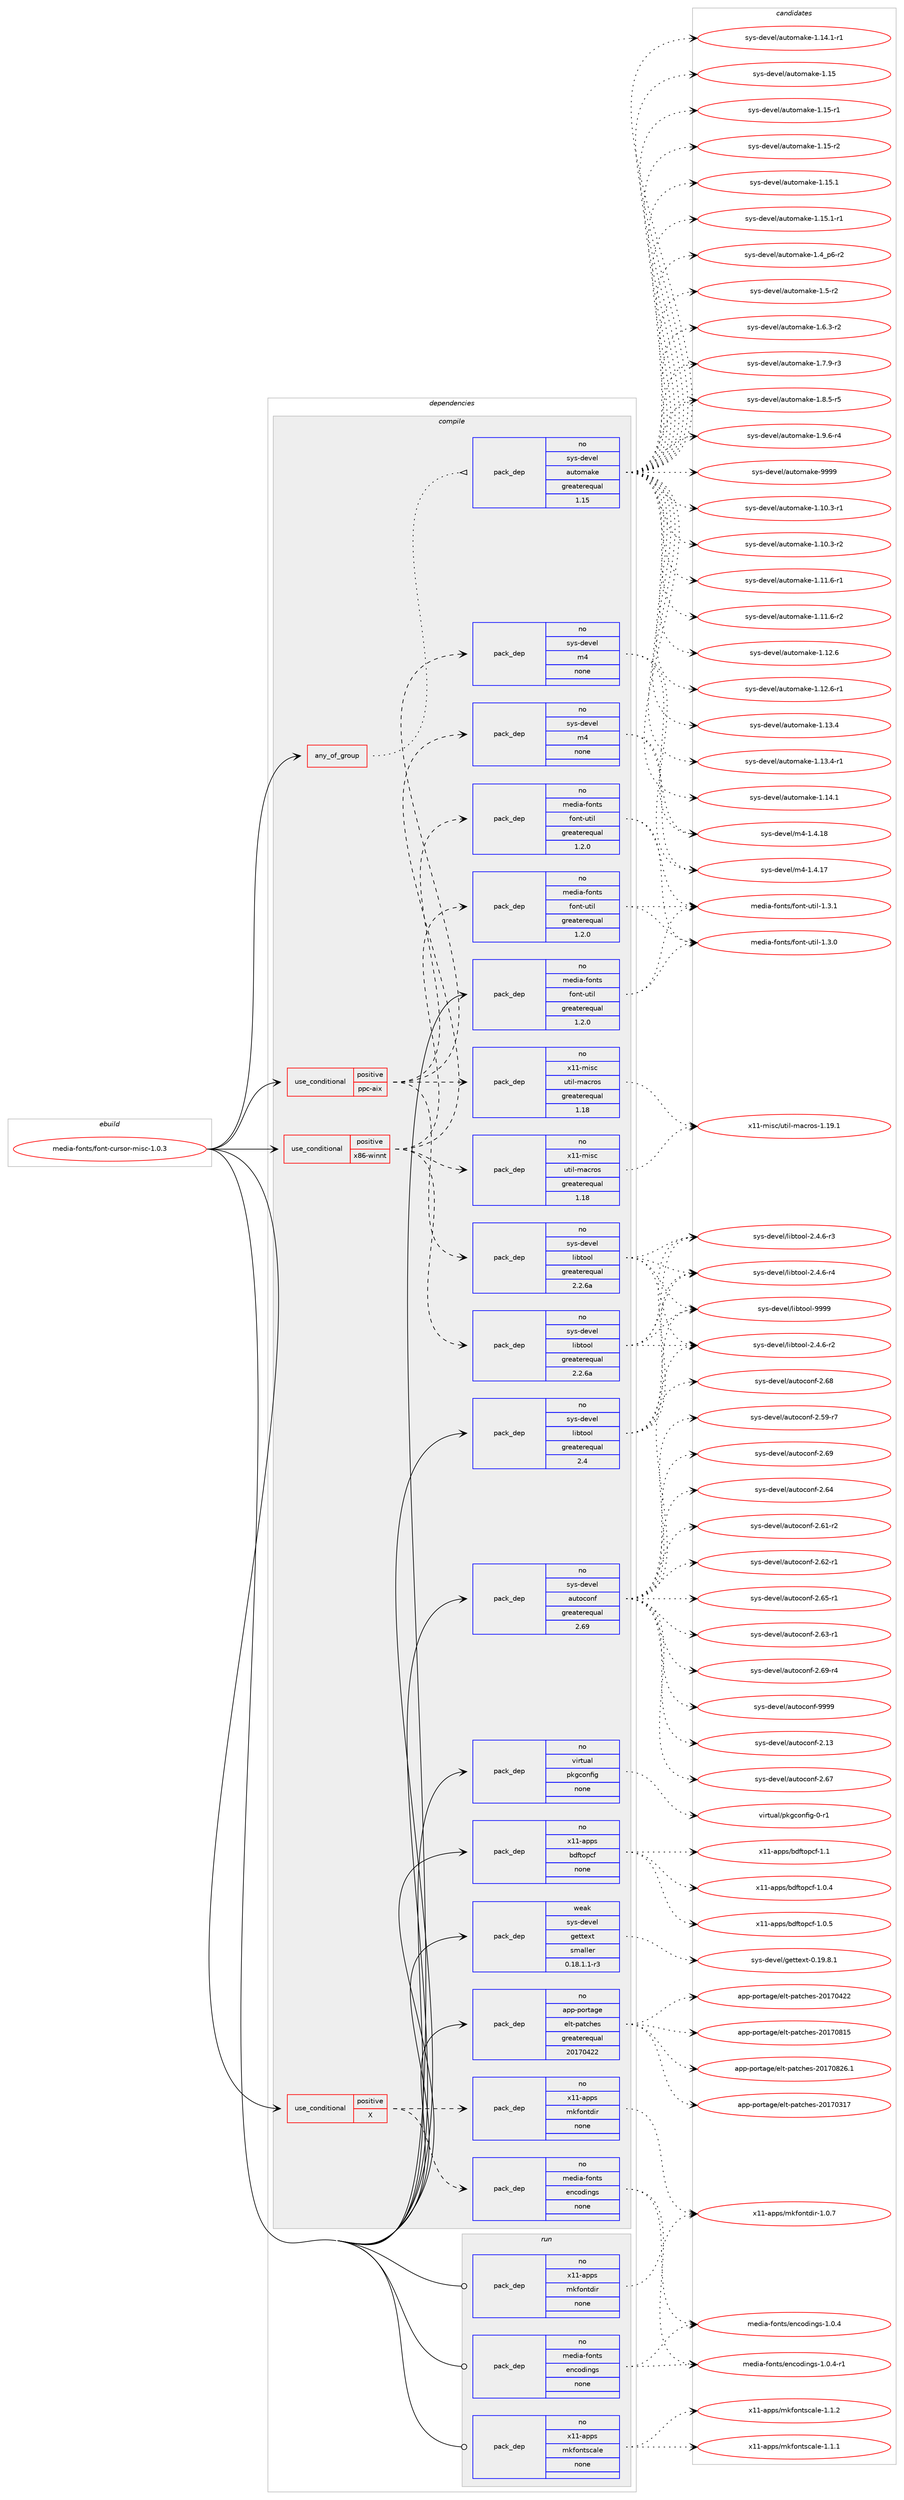 digraph prolog {

# *************
# Graph options
# *************

newrank=true;
concentrate=true;
compound=true;
graph [rankdir=LR,fontname=Helvetica,fontsize=10,ranksep=1.5];#, ranksep=2.5, nodesep=0.2];
edge  [arrowhead=vee];
node  [fontname=Helvetica,fontsize=10];

# **********
# The ebuild
# **********

subgraph cluster_leftcol {
color=gray;
rank=same;
label=<<i>ebuild</i>>;
id [label="media-fonts/font-cursor-misc-1.0.3", color=red, width=4, href="../media-fonts/font-cursor-misc-1.0.3.svg"];
}

# ****************
# The dependencies
# ****************

subgraph cluster_midcol {
color=gray;
label=<<i>dependencies</i>>;
subgraph cluster_compile {
fillcolor="#eeeeee";
style=filled;
label=<<i>compile</i>>;
subgraph any5200 {
dependency349310 [label=<<TABLE BORDER="0" CELLBORDER="1" CELLSPACING="0" CELLPADDING="4"><TR><TD CELLPADDING="10">any_of_group</TD></TR></TABLE>>, shape=none, color=red];subgraph pack257472 {
dependency349311 [label=<<TABLE BORDER="0" CELLBORDER="1" CELLSPACING="0" CELLPADDING="4" WIDTH="220"><TR><TD ROWSPAN="6" CELLPADDING="30">pack_dep</TD></TR><TR><TD WIDTH="110">no</TD></TR><TR><TD>sys-devel</TD></TR><TR><TD>automake</TD></TR><TR><TD>greaterequal</TD></TR><TR><TD>1.15</TD></TR></TABLE>>, shape=none, color=blue];
}
dependency349310:e -> dependency349311:w [weight=20,style="dotted",arrowhead="oinv"];
}
id:e -> dependency349310:w [weight=20,style="solid",arrowhead="vee"];
subgraph cond86537 {
dependency349312 [label=<<TABLE BORDER="0" CELLBORDER="1" CELLSPACING="0" CELLPADDING="4"><TR><TD ROWSPAN="3" CELLPADDING="10">use_conditional</TD></TR><TR><TD>positive</TD></TR><TR><TD>X</TD></TR></TABLE>>, shape=none, color=red];
subgraph pack257473 {
dependency349313 [label=<<TABLE BORDER="0" CELLBORDER="1" CELLSPACING="0" CELLPADDING="4" WIDTH="220"><TR><TD ROWSPAN="6" CELLPADDING="30">pack_dep</TD></TR><TR><TD WIDTH="110">no</TD></TR><TR><TD>x11-apps</TD></TR><TR><TD>mkfontdir</TD></TR><TR><TD>none</TD></TR><TR><TD></TD></TR></TABLE>>, shape=none, color=blue];
}
dependency349312:e -> dependency349313:w [weight=20,style="dashed",arrowhead="vee"];
subgraph pack257474 {
dependency349314 [label=<<TABLE BORDER="0" CELLBORDER="1" CELLSPACING="0" CELLPADDING="4" WIDTH="220"><TR><TD ROWSPAN="6" CELLPADDING="30">pack_dep</TD></TR><TR><TD WIDTH="110">no</TD></TR><TR><TD>media-fonts</TD></TR><TR><TD>encodings</TD></TR><TR><TD>none</TD></TR><TR><TD></TD></TR></TABLE>>, shape=none, color=blue];
}
dependency349312:e -> dependency349314:w [weight=20,style="dashed",arrowhead="vee"];
}
id:e -> dependency349312:w [weight=20,style="solid",arrowhead="vee"];
subgraph cond86538 {
dependency349315 [label=<<TABLE BORDER="0" CELLBORDER="1" CELLSPACING="0" CELLPADDING="4"><TR><TD ROWSPAN="3" CELLPADDING="10">use_conditional</TD></TR><TR><TD>positive</TD></TR><TR><TD>ppc-aix</TD></TR></TABLE>>, shape=none, color=red];
subgraph pack257475 {
dependency349316 [label=<<TABLE BORDER="0" CELLBORDER="1" CELLSPACING="0" CELLPADDING="4" WIDTH="220"><TR><TD ROWSPAN="6" CELLPADDING="30">pack_dep</TD></TR><TR><TD WIDTH="110">no</TD></TR><TR><TD>sys-devel</TD></TR><TR><TD>libtool</TD></TR><TR><TD>greaterequal</TD></TR><TR><TD>2.2.6a</TD></TR></TABLE>>, shape=none, color=blue];
}
dependency349315:e -> dependency349316:w [weight=20,style="dashed",arrowhead="vee"];
subgraph pack257476 {
dependency349317 [label=<<TABLE BORDER="0" CELLBORDER="1" CELLSPACING="0" CELLPADDING="4" WIDTH="220"><TR><TD ROWSPAN="6" CELLPADDING="30">pack_dep</TD></TR><TR><TD WIDTH="110">no</TD></TR><TR><TD>sys-devel</TD></TR><TR><TD>m4</TD></TR><TR><TD>none</TD></TR><TR><TD></TD></TR></TABLE>>, shape=none, color=blue];
}
dependency349315:e -> dependency349317:w [weight=20,style="dashed",arrowhead="vee"];
subgraph pack257477 {
dependency349318 [label=<<TABLE BORDER="0" CELLBORDER="1" CELLSPACING="0" CELLPADDING="4" WIDTH="220"><TR><TD ROWSPAN="6" CELLPADDING="30">pack_dep</TD></TR><TR><TD WIDTH="110">no</TD></TR><TR><TD>x11-misc</TD></TR><TR><TD>util-macros</TD></TR><TR><TD>greaterequal</TD></TR><TR><TD>1.18</TD></TR></TABLE>>, shape=none, color=blue];
}
dependency349315:e -> dependency349318:w [weight=20,style="dashed",arrowhead="vee"];
subgraph pack257478 {
dependency349319 [label=<<TABLE BORDER="0" CELLBORDER="1" CELLSPACING="0" CELLPADDING="4" WIDTH="220"><TR><TD ROWSPAN="6" CELLPADDING="30">pack_dep</TD></TR><TR><TD WIDTH="110">no</TD></TR><TR><TD>media-fonts</TD></TR><TR><TD>font-util</TD></TR><TR><TD>greaterequal</TD></TR><TR><TD>1.2.0</TD></TR></TABLE>>, shape=none, color=blue];
}
dependency349315:e -> dependency349319:w [weight=20,style="dashed",arrowhead="vee"];
}
id:e -> dependency349315:w [weight=20,style="solid",arrowhead="vee"];
subgraph cond86539 {
dependency349320 [label=<<TABLE BORDER="0" CELLBORDER="1" CELLSPACING="0" CELLPADDING="4"><TR><TD ROWSPAN="3" CELLPADDING="10">use_conditional</TD></TR><TR><TD>positive</TD></TR><TR><TD>x86-winnt</TD></TR></TABLE>>, shape=none, color=red];
subgraph pack257479 {
dependency349321 [label=<<TABLE BORDER="0" CELLBORDER="1" CELLSPACING="0" CELLPADDING="4" WIDTH="220"><TR><TD ROWSPAN="6" CELLPADDING="30">pack_dep</TD></TR><TR><TD WIDTH="110">no</TD></TR><TR><TD>sys-devel</TD></TR><TR><TD>libtool</TD></TR><TR><TD>greaterequal</TD></TR><TR><TD>2.2.6a</TD></TR></TABLE>>, shape=none, color=blue];
}
dependency349320:e -> dependency349321:w [weight=20,style="dashed",arrowhead="vee"];
subgraph pack257480 {
dependency349322 [label=<<TABLE BORDER="0" CELLBORDER="1" CELLSPACING="0" CELLPADDING="4" WIDTH="220"><TR><TD ROWSPAN="6" CELLPADDING="30">pack_dep</TD></TR><TR><TD WIDTH="110">no</TD></TR><TR><TD>sys-devel</TD></TR><TR><TD>m4</TD></TR><TR><TD>none</TD></TR><TR><TD></TD></TR></TABLE>>, shape=none, color=blue];
}
dependency349320:e -> dependency349322:w [weight=20,style="dashed",arrowhead="vee"];
subgraph pack257481 {
dependency349323 [label=<<TABLE BORDER="0" CELLBORDER="1" CELLSPACING="0" CELLPADDING="4" WIDTH="220"><TR><TD ROWSPAN="6" CELLPADDING="30">pack_dep</TD></TR><TR><TD WIDTH="110">no</TD></TR><TR><TD>x11-misc</TD></TR><TR><TD>util-macros</TD></TR><TR><TD>greaterequal</TD></TR><TR><TD>1.18</TD></TR></TABLE>>, shape=none, color=blue];
}
dependency349320:e -> dependency349323:w [weight=20,style="dashed",arrowhead="vee"];
subgraph pack257482 {
dependency349324 [label=<<TABLE BORDER="0" CELLBORDER="1" CELLSPACING="0" CELLPADDING="4" WIDTH="220"><TR><TD ROWSPAN="6" CELLPADDING="30">pack_dep</TD></TR><TR><TD WIDTH="110">no</TD></TR><TR><TD>media-fonts</TD></TR><TR><TD>font-util</TD></TR><TR><TD>greaterequal</TD></TR><TR><TD>1.2.0</TD></TR></TABLE>>, shape=none, color=blue];
}
dependency349320:e -> dependency349324:w [weight=20,style="dashed",arrowhead="vee"];
}
id:e -> dependency349320:w [weight=20,style="solid",arrowhead="vee"];
subgraph pack257483 {
dependency349325 [label=<<TABLE BORDER="0" CELLBORDER="1" CELLSPACING="0" CELLPADDING="4" WIDTH="220"><TR><TD ROWSPAN="6" CELLPADDING="30">pack_dep</TD></TR><TR><TD WIDTH="110">no</TD></TR><TR><TD>app-portage</TD></TR><TR><TD>elt-patches</TD></TR><TR><TD>greaterequal</TD></TR><TR><TD>20170422</TD></TR></TABLE>>, shape=none, color=blue];
}
id:e -> dependency349325:w [weight=20,style="solid",arrowhead="vee"];
subgraph pack257484 {
dependency349326 [label=<<TABLE BORDER="0" CELLBORDER="1" CELLSPACING="0" CELLPADDING="4" WIDTH="220"><TR><TD ROWSPAN="6" CELLPADDING="30">pack_dep</TD></TR><TR><TD WIDTH="110">no</TD></TR><TR><TD>media-fonts</TD></TR><TR><TD>font-util</TD></TR><TR><TD>greaterequal</TD></TR><TR><TD>1.2.0</TD></TR></TABLE>>, shape=none, color=blue];
}
id:e -> dependency349326:w [weight=20,style="solid",arrowhead="vee"];
subgraph pack257485 {
dependency349327 [label=<<TABLE BORDER="0" CELLBORDER="1" CELLSPACING="0" CELLPADDING="4" WIDTH="220"><TR><TD ROWSPAN="6" CELLPADDING="30">pack_dep</TD></TR><TR><TD WIDTH="110">no</TD></TR><TR><TD>sys-devel</TD></TR><TR><TD>autoconf</TD></TR><TR><TD>greaterequal</TD></TR><TR><TD>2.69</TD></TR></TABLE>>, shape=none, color=blue];
}
id:e -> dependency349327:w [weight=20,style="solid",arrowhead="vee"];
subgraph pack257486 {
dependency349328 [label=<<TABLE BORDER="0" CELLBORDER="1" CELLSPACING="0" CELLPADDING="4" WIDTH="220"><TR><TD ROWSPAN="6" CELLPADDING="30">pack_dep</TD></TR><TR><TD WIDTH="110">no</TD></TR><TR><TD>sys-devel</TD></TR><TR><TD>libtool</TD></TR><TR><TD>greaterequal</TD></TR><TR><TD>2.4</TD></TR></TABLE>>, shape=none, color=blue];
}
id:e -> dependency349328:w [weight=20,style="solid",arrowhead="vee"];
subgraph pack257487 {
dependency349329 [label=<<TABLE BORDER="0" CELLBORDER="1" CELLSPACING="0" CELLPADDING="4" WIDTH="220"><TR><TD ROWSPAN="6" CELLPADDING="30">pack_dep</TD></TR><TR><TD WIDTH="110">no</TD></TR><TR><TD>virtual</TD></TR><TR><TD>pkgconfig</TD></TR><TR><TD>none</TD></TR><TR><TD></TD></TR></TABLE>>, shape=none, color=blue];
}
id:e -> dependency349329:w [weight=20,style="solid",arrowhead="vee"];
subgraph pack257488 {
dependency349330 [label=<<TABLE BORDER="0" CELLBORDER="1" CELLSPACING="0" CELLPADDING="4" WIDTH="220"><TR><TD ROWSPAN="6" CELLPADDING="30">pack_dep</TD></TR><TR><TD WIDTH="110">no</TD></TR><TR><TD>x11-apps</TD></TR><TR><TD>bdftopcf</TD></TR><TR><TD>none</TD></TR><TR><TD></TD></TR></TABLE>>, shape=none, color=blue];
}
id:e -> dependency349330:w [weight=20,style="solid",arrowhead="vee"];
subgraph pack257489 {
dependency349331 [label=<<TABLE BORDER="0" CELLBORDER="1" CELLSPACING="0" CELLPADDING="4" WIDTH="220"><TR><TD ROWSPAN="6" CELLPADDING="30">pack_dep</TD></TR><TR><TD WIDTH="110">weak</TD></TR><TR><TD>sys-devel</TD></TR><TR><TD>gettext</TD></TR><TR><TD>smaller</TD></TR><TR><TD>0.18.1.1-r3</TD></TR></TABLE>>, shape=none, color=blue];
}
id:e -> dependency349331:w [weight=20,style="solid",arrowhead="vee"];
}
subgraph cluster_compileandrun {
fillcolor="#eeeeee";
style=filled;
label=<<i>compile and run</i>>;
}
subgraph cluster_run {
fillcolor="#eeeeee";
style=filled;
label=<<i>run</i>>;
subgraph pack257490 {
dependency349332 [label=<<TABLE BORDER="0" CELLBORDER="1" CELLSPACING="0" CELLPADDING="4" WIDTH="220"><TR><TD ROWSPAN="6" CELLPADDING="30">pack_dep</TD></TR><TR><TD WIDTH="110">no</TD></TR><TR><TD>media-fonts</TD></TR><TR><TD>encodings</TD></TR><TR><TD>none</TD></TR><TR><TD></TD></TR></TABLE>>, shape=none, color=blue];
}
id:e -> dependency349332:w [weight=20,style="solid",arrowhead="odot"];
subgraph pack257491 {
dependency349333 [label=<<TABLE BORDER="0" CELLBORDER="1" CELLSPACING="0" CELLPADDING="4" WIDTH="220"><TR><TD ROWSPAN="6" CELLPADDING="30">pack_dep</TD></TR><TR><TD WIDTH="110">no</TD></TR><TR><TD>x11-apps</TD></TR><TR><TD>mkfontdir</TD></TR><TR><TD>none</TD></TR><TR><TD></TD></TR></TABLE>>, shape=none, color=blue];
}
id:e -> dependency349333:w [weight=20,style="solid",arrowhead="odot"];
subgraph pack257492 {
dependency349334 [label=<<TABLE BORDER="0" CELLBORDER="1" CELLSPACING="0" CELLPADDING="4" WIDTH="220"><TR><TD ROWSPAN="6" CELLPADDING="30">pack_dep</TD></TR><TR><TD WIDTH="110">no</TD></TR><TR><TD>x11-apps</TD></TR><TR><TD>mkfontscale</TD></TR><TR><TD>none</TD></TR><TR><TD></TD></TR></TABLE>>, shape=none, color=blue];
}
id:e -> dependency349334:w [weight=20,style="solid",arrowhead="odot"];
}
}

# **************
# The candidates
# **************

subgraph cluster_choices {
rank=same;
color=gray;
label=<<i>candidates</i>>;

subgraph choice257472 {
color=black;
nodesep=1;
choice11512111545100101118101108479711711611110997107101454946494846514511449 [label="sys-devel/automake-1.10.3-r1", color=red, width=4,href="../sys-devel/automake-1.10.3-r1.svg"];
choice11512111545100101118101108479711711611110997107101454946494846514511450 [label="sys-devel/automake-1.10.3-r2", color=red, width=4,href="../sys-devel/automake-1.10.3-r2.svg"];
choice11512111545100101118101108479711711611110997107101454946494946544511449 [label="sys-devel/automake-1.11.6-r1", color=red, width=4,href="../sys-devel/automake-1.11.6-r1.svg"];
choice11512111545100101118101108479711711611110997107101454946494946544511450 [label="sys-devel/automake-1.11.6-r2", color=red, width=4,href="../sys-devel/automake-1.11.6-r2.svg"];
choice1151211154510010111810110847971171161111099710710145494649504654 [label="sys-devel/automake-1.12.6", color=red, width=4,href="../sys-devel/automake-1.12.6.svg"];
choice11512111545100101118101108479711711611110997107101454946495046544511449 [label="sys-devel/automake-1.12.6-r1", color=red, width=4,href="../sys-devel/automake-1.12.6-r1.svg"];
choice1151211154510010111810110847971171161111099710710145494649514652 [label="sys-devel/automake-1.13.4", color=red, width=4,href="../sys-devel/automake-1.13.4.svg"];
choice11512111545100101118101108479711711611110997107101454946495146524511449 [label="sys-devel/automake-1.13.4-r1", color=red, width=4,href="../sys-devel/automake-1.13.4-r1.svg"];
choice1151211154510010111810110847971171161111099710710145494649524649 [label="sys-devel/automake-1.14.1", color=red, width=4,href="../sys-devel/automake-1.14.1.svg"];
choice11512111545100101118101108479711711611110997107101454946495246494511449 [label="sys-devel/automake-1.14.1-r1", color=red, width=4,href="../sys-devel/automake-1.14.1-r1.svg"];
choice115121115451001011181011084797117116111109971071014549464953 [label="sys-devel/automake-1.15", color=red, width=4,href="../sys-devel/automake-1.15.svg"];
choice1151211154510010111810110847971171161111099710710145494649534511449 [label="sys-devel/automake-1.15-r1", color=red, width=4,href="../sys-devel/automake-1.15-r1.svg"];
choice1151211154510010111810110847971171161111099710710145494649534511450 [label="sys-devel/automake-1.15-r2", color=red, width=4,href="../sys-devel/automake-1.15-r2.svg"];
choice1151211154510010111810110847971171161111099710710145494649534649 [label="sys-devel/automake-1.15.1", color=red, width=4,href="../sys-devel/automake-1.15.1.svg"];
choice11512111545100101118101108479711711611110997107101454946495346494511449 [label="sys-devel/automake-1.15.1-r1", color=red, width=4,href="../sys-devel/automake-1.15.1-r1.svg"];
choice115121115451001011181011084797117116111109971071014549465295112544511450 [label="sys-devel/automake-1.4_p6-r2", color=red, width=4,href="../sys-devel/automake-1.4_p6-r2.svg"];
choice11512111545100101118101108479711711611110997107101454946534511450 [label="sys-devel/automake-1.5-r2", color=red, width=4,href="../sys-devel/automake-1.5-r2.svg"];
choice115121115451001011181011084797117116111109971071014549465446514511450 [label="sys-devel/automake-1.6.3-r2", color=red, width=4,href="../sys-devel/automake-1.6.3-r2.svg"];
choice115121115451001011181011084797117116111109971071014549465546574511451 [label="sys-devel/automake-1.7.9-r3", color=red, width=4,href="../sys-devel/automake-1.7.9-r3.svg"];
choice115121115451001011181011084797117116111109971071014549465646534511453 [label="sys-devel/automake-1.8.5-r5", color=red, width=4,href="../sys-devel/automake-1.8.5-r5.svg"];
choice115121115451001011181011084797117116111109971071014549465746544511452 [label="sys-devel/automake-1.9.6-r4", color=red, width=4,href="../sys-devel/automake-1.9.6-r4.svg"];
choice115121115451001011181011084797117116111109971071014557575757 [label="sys-devel/automake-9999", color=red, width=4,href="../sys-devel/automake-9999.svg"];
dependency349311:e -> choice11512111545100101118101108479711711611110997107101454946494846514511449:w [style=dotted,weight="100"];
dependency349311:e -> choice11512111545100101118101108479711711611110997107101454946494846514511450:w [style=dotted,weight="100"];
dependency349311:e -> choice11512111545100101118101108479711711611110997107101454946494946544511449:w [style=dotted,weight="100"];
dependency349311:e -> choice11512111545100101118101108479711711611110997107101454946494946544511450:w [style=dotted,weight="100"];
dependency349311:e -> choice1151211154510010111810110847971171161111099710710145494649504654:w [style=dotted,weight="100"];
dependency349311:e -> choice11512111545100101118101108479711711611110997107101454946495046544511449:w [style=dotted,weight="100"];
dependency349311:e -> choice1151211154510010111810110847971171161111099710710145494649514652:w [style=dotted,weight="100"];
dependency349311:e -> choice11512111545100101118101108479711711611110997107101454946495146524511449:w [style=dotted,weight="100"];
dependency349311:e -> choice1151211154510010111810110847971171161111099710710145494649524649:w [style=dotted,weight="100"];
dependency349311:e -> choice11512111545100101118101108479711711611110997107101454946495246494511449:w [style=dotted,weight="100"];
dependency349311:e -> choice115121115451001011181011084797117116111109971071014549464953:w [style=dotted,weight="100"];
dependency349311:e -> choice1151211154510010111810110847971171161111099710710145494649534511449:w [style=dotted,weight="100"];
dependency349311:e -> choice1151211154510010111810110847971171161111099710710145494649534511450:w [style=dotted,weight="100"];
dependency349311:e -> choice1151211154510010111810110847971171161111099710710145494649534649:w [style=dotted,weight="100"];
dependency349311:e -> choice11512111545100101118101108479711711611110997107101454946495346494511449:w [style=dotted,weight="100"];
dependency349311:e -> choice115121115451001011181011084797117116111109971071014549465295112544511450:w [style=dotted,weight="100"];
dependency349311:e -> choice11512111545100101118101108479711711611110997107101454946534511450:w [style=dotted,weight="100"];
dependency349311:e -> choice115121115451001011181011084797117116111109971071014549465446514511450:w [style=dotted,weight="100"];
dependency349311:e -> choice115121115451001011181011084797117116111109971071014549465546574511451:w [style=dotted,weight="100"];
dependency349311:e -> choice115121115451001011181011084797117116111109971071014549465646534511453:w [style=dotted,weight="100"];
dependency349311:e -> choice115121115451001011181011084797117116111109971071014549465746544511452:w [style=dotted,weight="100"];
dependency349311:e -> choice115121115451001011181011084797117116111109971071014557575757:w [style=dotted,weight="100"];
}
subgraph choice257473 {
color=black;
nodesep=1;
choice1204949459711211211547109107102111110116100105114454946484655 [label="x11-apps/mkfontdir-1.0.7", color=red, width=4,href="../x11-apps/mkfontdir-1.0.7.svg"];
dependency349313:e -> choice1204949459711211211547109107102111110116100105114454946484655:w [style=dotted,weight="100"];
}
subgraph choice257474 {
color=black;
nodesep=1;
choice10910110010597451021111101161154710111099111100105110103115454946484652 [label="media-fonts/encodings-1.0.4", color=red, width=4,href="../media-fonts/encodings-1.0.4.svg"];
choice109101100105974510211111011611547101110991111001051101031154549464846524511449 [label="media-fonts/encodings-1.0.4-r1", color=red, width=4,href="../media-fonts/encodings-1.0.4-r1.svg"];
dependency349314:e -> choice10910110010597451021111101161154710111099111100105110103115454946484652:w [style=dotted,weight="100"];
dependency349314:e -> choice109101100105974510211111011611547101110991111001051101031154549464846524511449:w [style=dotted,weight="100"];
}
subgraph choice257475 {
color=black;
nodesep=1;
choice1151211154510010111810110847108105981161111111084550465246544511450 [label="sys-devel/libtool-2.4.6-r2", color=red, width=4,href="../sys-devel/libtool-2.4.6-r2.svg"];
choice1151211154510010111810110847108105981161111111084550465246544511451 [label="sys-devel/libtool-2.4.6-r3", color=red, width=4,href="../sys-devel/libtool-2.4.6-r3.svg"];
choice1151211154510010111810110847108105981161111111084550465246544511452 [label="sys-devel/libtool-2.4.6-r4", color=red, width=4,href="../sys-devel/libtool-2.4.6-r4.svg"];
choice1151211154510010111810110847108105981161111111084557575757 [label="sys-devel/libtool-9999", color=red, width=4,href="../sys-devel/libtool-9999.svg"];
dependency349316:e -> choice1151211154510010111810110847108105981161111111084550465246544511450:w [style=dotted,weight="100"];
dependency349316:e -> choice1151211154510010111810110847108105981161111111084550465246544511451:w [style=dotted,weight="100"];
dependency349316:e -> choice1151211154510010111810110847108105981161111111084550465246544511452:w [style=dotted,weight="100"];
dependency349316:e -> choice1151211154510010111810110847108105981161111111084557575757:w [style=dotted,weight="100"];
}
subgraph choice257476 {
color=black;
nodesep=1;
choice11512111545100101118101108471095245494652464955 [label="sys-devel/m4-1.4.17", color=red, width=4,href="../sys-devel/m4-1.4.17.svg"];
choice11512111545100101118101108471095245494652464956 [label="sys-devel/m4-1.4.18", color=red, width=4,href="../sys-devel/m4-1.4.18.svg"];
dependency349317:e -> choice11512111545100101118101108471095245494652464955:w [style=dotted,weight="100"];
dependency349317:e -> choice11512111545100101118101108471095245494652464956:w [style=dotted,weight="100"];
}
subgraph choice257477 {
color=black;
nodesep=1;
choice120494945109105115994711711610510845109979911411111545494649574649 [label="x11-misc/util-macros-1.19.1", color=red, width=4,href="../x11-misc/util-macros-1.19.1.svg"];
dependency349318:e -> choice120494945109105115994711711610510845109979911411111545494649574649:w [style=dotted,weight="100"];
}
subgraph choice257478 {
color=black;
nodesep=1;
choice10910110010597451021111101161154710211111011645117116105108454946514648 [label="media-fonts/font-util-1.3.0", color=red, width=4,href="../media-fonts/font-util-1.3.0.svg"];
choice10910110010597451021111101161154710211111011645117116105108454946514649 [label="media-fonts/font-util-1.3.1", color=red, width=4,href="../media-fonts/font-util-1.3.1.svg"];
dependency349319:e -> choice10910110010597451021111101161154710211111011645117116105108454946514648:w [style=dotted,weight="100"];
dependency349319:e -> choice10910110010597451021111101161154710211111011645117116105108454946514649:w [style=dotted,weight="100"];
}
subgraph choice257479 {
color=black;
nodesep=1;
choice1151211154510010111810110847108105981161111111084550465246544511450 [label="sys-devel/libtool-2.4.6-r2", color=red, width=4,href="../sys-devel/libtool-2.4.6-r2.svg"];
choice1151211154510010111810110847108105981161111111084550465246544511451 [label="sys-devel/libtool-2.4.6-r3", color=red, width=4,href="../sys-devel/libtool-2.4.6-r3.svg"];
choice1151211154510010111810110847108105981161111111084550465246544511452 [label="sys-devel/libtool-2.4.6-r4", color=red, width=4,href="../sys-devel/libtool-2.4.6-r4.svg"];
choice1151211154510010111810110847108105981161111111084557575757 [label="sys-devel/libtool-9999", color=red, width=4,href="../sys-devel/libtool-9999.svg"];
dependency349321:e -> choice1151211154510010111810110847108105981161111111084550465246544511450:w [style=dotted,weight="100"];
dependency349321:e -> choice1151211154510010111810110847108105981161111111084550465246544511451:w [style=dotted,weight="100"];
dependency349321:e -> choice1151211154510010111810110847108105981161111111084550465246544511452:w [style=dotted,weight="100"];
dependency349321:e -> choice1151211154510010111810110847108105981161111111084557575757:w [style=dotted,weight="100"];
}
subgraph choice257480 {
color=black;
nodesep=1;
choice11512111545100101118101108471095245494652464955 [label="sys-devel/m4-1.4.17", color=red, width=4,href="../sys-devel/m4-1.4.17.svg"];
choice11512111545100101118101108471095245494652464956 [label="sys-devel/m4-1.4.18", color=red, width=4,href="../sys-devel/m4-1.4.18.svg"];
dependency349322:e -> choice11512111545100101118101108471095245494652464955:w [style=dotted,weight="100"];
dependency349322:e -> choice11512111545100101118101108471095245494652464956:w [style=dotted,weight="100"];
}
subgraph choice257481 {
color=black;
nodesep=1;
choice120494945109105115994711711610510845109979911411111545494649574649 [label="x11-misc/util-macros-1.19.1", color=red, width=4,href="../x11-misc/util-macros-1.19.1.svg"];
dependency349323:e -> choice120494945109105115994711711610510845109979911411111545494649574649:w [style=dotted,weight="100"];
}
subgraph choice257482 {
color=black;
nodesep=1;
choice10910110010597451021111101161154710211111011645117116105108454946514648 [label="media-fonts/font-util-1.3.0", color=red, width=4,href="../media-fonts/font-util-1.3.0.svg"];
choice10910110010597451021111101161154710211111011645117116105108454946514649 [label="media-fonts/font-util-1.3.1", color=red, width=4,href="../media-fonts/font-util-1.3.1.svg"];
dependency349324:e -> choice10910110010597451021111101161154710211111011645117116105108454946514648:w [style=dotted,weight="100"];
dependency349324:e -> choice10910110010597451021111101161154710211111011645117116105108454946514649:w [style=dotted,weight="100"];
}
subgraph choice257483 {
color=black;
nodesep=1;
choice97112112451121111141169710310147101108116451129711699104101115455048495548514955 [label="app-portage/elt-patches-20170317", color=red, width=4,href="../app-portage/elt-patches-20170317.svg"];
choice97112112451121111141169710310147101108116451129711699104101115455048495548525050 [label="app-portage/elt-patches-20170422", color=red, width=4,href="../app-portage/elt-patches-20170422.svg"];
choice97112112451121111141169710310147101108116451129711699104101115455048495548564953 [label="app-portage/elt-patches-20170815", color=red, width=4,href="../app-portage/elt-patches-20170815.svg"];
choice971121124511211111411697103101471011081164511297116991041011154550484955485650544649 [label="app-portage/elt-patches-20170826.1", color=red, width=4,href="../app-portage/elt-patches-20170826.1.svg"];
dependency349325:e -> choice97112112451121111141169710310147101108116451129711699104101115455048495548514955:w [style=dotted,weight="100"];
dependency349325:e -> choice97112112451121111141169710310147101108116451129711699104101115455048495548525050:w [style=dotted,weight="100"];
dependency349325:e -> choice97112112451121111141169710310147101108116451129711699104101115455048495548564953:w [style=dotted,weight="100"];
dependency349325:e -> choice971121124511211111411697103101471011081164511297116991041011154550484955485650544649:w [style=dotted,weight="100"];
}
subgraph choice257484 {
color=black;
nodesep=1;
choice10910110010597451021111101161154710211111011645117116105108454946514648 [label="media-fonts/font-util-1.3.0", color=red, width=4,href="../media-fonts/font-util-1.3.0.svg"];
choice10910110010597451021111101161154710211111011645117116105108454946514649 [label="media-fonts/font-util-1.3.1", color=red, width=4,href="../media-fonts/font-util-1.3.1.svg"];
dependency349326:e -> choice10910110010597451021111101161154710211111011645117116105108454946514648:w [style=dotted,weight="100"];
dependency349326:e -> choice10910110010597451021111101161154710211111011645117116105108454946514649:w [style=dotted,weight="100"];
}
subgraph choice257485 {
color=black;
nodesep=1;
choice115121115451001011181011084797117116111991111101024550464951 [label="sys-devel/autoconf-2.13", color=red, width=4,href="../sys-devel/autoconf-2.13.svg"];
choice1151211154510010111810110847971171161119911111010245504653574511455 [label="sys-devel/autoconf-2.59-r7", color=red, width=4,href="../sys-devel/autoconf-2.59-r7.svg"];
choice1151211154510010111810110847971171161119911111010245504654494511450 [label="sys-devel/autoconf-2.61-r2", color=red, width=4,href="../sys-devel/autoconf-2.61-r2.svg"];
choice1151211154510010111810110847971171161119911111010245504654504511449 [label="sys-devel/autoconf-2.62-r1", color=red, width=4,href="../sys-devel/autoconf-2.62-r1.svg"];
choice1151211154510010111810110847971171161119911111010245504654514511449 [label="sys-devel/autoconf-2.63-r1", color=red, width=4,href="../sys-devel/autoconf-2.63-r1.svg"];
choice115121115451001011181011084797117116111991111101024550465452 [label="sys-devel/autoconf-2.64", color=red, width=4,href="../sys-devel/autoconf-2.64.svg"];
choice1151211154510010111810110847971171161119911111010245504654534511449 [label="sys-devel/autoconf-2.65-r1", color=red, width=4,href="../sys-devel/autoconf-2.65-r1.svg"];
choice115121115451001011181011084797117116111991111101024550465455 [label="sys-devel/autoconf-2.67", color=red, width=4,href="../sys-devel/autoconf-2.67.svg"];
choice115121115451001011181011084797117116111991111101024550465456 [label="sys-devel/autoconf-2.68", color=red, width=4,href="../sys-devel/autoconf-2.68.svg"];
choice115121115451001011181011084797117116111991111101024550465457 [label="sys-devel/autoconf-2.69", color=red, width=4,href="../sys-devel/autoconf-2.69.svg"];
choice1151211154510010111810110847971171161119911111010245504654574511452 [label="sys-devel/autoconf-2.69-r4", color=red, width=4,href="../sys-devel/autoconf-2.69-r4.svg"];
choice115121115451001011181011084797117116111991111101024557575757 [label="sys-devel/autoconf-9999", color=red, width=4,href="../sys-devel/autoconf-9999.svg"];
dependency349327:e -> choice115121115451001011181011084797117116111991111101024550464951:w [style=dotted,weight="100"];
dependency349327:e -> choice1151211154510010111810110847971171161119911111010245504653574511455:w [style=dotted,weight="100"];
dependency349327:e -> choice1151211154510010111810110847971171161119911111010245504654494511450:w [style=dotted,weight="100"];
dependency349327:e -> choice1151211154510010111810110847971171161119911111010245504654504511449:w [style=dotted,weight="100"];
dependency349327:e -> choice1151211154510010111810110847971171161119911111010245504654514511449:w [style=dotted,weight="100"];
dependency349327:e -> choice115121115451001011181011084797117116111991111101024550465452:w [style=dotted,weight="100"];
dependency349327:e -> choice1151211154510010111810110847971171161119911111010245504654534511449:w [style=dotted,weight="100"];
dependency349327:e -> choice115121115451001011181011084797117116111991111101024550465455:w [style=dotted,weight="100"];
dependency349327:e -> choice115121115451001011181011084797117116111991111101024550465456:w [style=dotted,weight="100"];
dependency349327:e -> choice115121115451001011181011084797117116111991111101024550465457:w [style=dotted,weight="100"];
dependency349327:e -> choice1151211154510010111810110847971171161119911111010245504654574511452:w [style=dotted,weight="100"];
dependency349327:e -> choice115121115451001011181011084797117116111991111101024557575757:w [style=dotted,weight="100"];
}
subgraph choice257486 {
color=black;
nodesep=1;
choice1151211154510010111810110847108105981161111111084550465246544511450 [label="sys-devel/libtool-2.4.6-r2", color=red, width=4,href="../sys-devel/libtool-2.4.6-r2.svg"];
choice1151211154510010111810110847108105981161111111084550465246544511451 [label="sys-devel/libtool-2.4.6-r3", color=red, width=4,href="../sys-devel/libtool-2.4.6-r3.svg"];
choice1151211154510010111810110847108105981161111111084550465246544511452 [label="sys-devel/libtool-2.4.6-r4", color=red, width=4,href="../sys-devel/libtool-2.4.6-r4.svg"];
choice1151211154510010111810110847108105981161111111084557575757 [label="sys-devel/libtool-9999", color=red, width=4,href="../sys-devel/libtool-9999.svg"];
dependency349328:e -> choice1151211154510010111810110847108105981161111111084550465246544511450:w [style=dotted,weight="100"];
dependency349328:e -> choice1151211154510010111810110847108105981161111111084550465246544511451:w [style=dotted,weight="100"];
dependency349328:e -> choice1151211154510010111810110847108105981161111111084550465246544511452:w [style=dotted,weight="100"];
dependency349328:e -> choice1151211154510010111810110847108105981161111111084557575757:w [style=dotted,weight="100"];
}
subgraph choice257487 {
color=black;
nodesep=1;
choice11810511411611797108471121071039911111010210510345484511449 [label="virtual/pkgconfig-0-r1", color=red, width=4,href="../virtual/pkgconfig-0-r1.svg"];
dependency349329:e -> choice11810511411611797108471121071039911111010210510345484511449:w [style=dotted,weight="100"];
}
subgraph choice257488 {
color=black;
nodesep=1;
choice12049494597112112115479810010211611111299102454946484652 [label="x11-apps/bdftopcf-1.0.4", color=red, width=4,href="../x11-apps/bdftopcf-1.0.4.svg"];
choice12049494597112112115479810010211611111299102454946484653 [label="x11-apps/bdftopcf-1.0.5", color=red, width=4,href="../x11-apps/bdftopcf-1.0.5.svg"];
choice1204949459711211211547981001021161111129910245494649 [label="x11-apps/bdftopcf-1.1", color=red, width=4,href="../x11-apps/bdftopcf-1.1.svg"];
dependency349330:e -> choice12049494597112112115479810010211611111299102454946484652:w [style=dotted,weight="100"];
dependency349330:e -> choice12049494597112112115479810010211611111299102454946484653:w [style=dotted,weight="100"];
dependency349330:e -> choice1204949459711211211547981001021161111129910245494649:w [style=dotted,weight="100"];
}
subgraph choice257489 {
color=black;
nodesep=1;
choice1151211154510010111810110847103101116116101120116454846495746564649 [label="sys-devel/gettext-0.19.8.1", color=red, width=4,href="../sys-devel/gettext-0.19.8.1.svg"];
dependency349331:e -> choice1151211154510010111810110847103101116116101120116454846495746564649:w [style=dotted,weight="100"];
}
subgraph choice257490 {
color=black;
nodesep=1;
choice10910110010597451021111101161154710111099111100105110103115454946484652 [label="media-fonts/encodings-1.0.4", color=red, width=4,href="../media-fonts/encodings-1.0.4.svg"];
choice109101100105974510211111011611547101110991111001051101031154549464846524511449 [label="media-fonts/encodings-1.0.4-r1", color=red, width=4,href="../media-fonts/encodings-1.0.4-r1.svg"];
dependency349332:e -> choice10910110010597451021111101161154710111099111100105110103115454946484652:w [style=dotted,weight="100"];
dependency349332:e -> choice109101100105974510211111011611547101110991111001051101031154549464846524511449:w [style=dotted,weight="100"];
}
subgraph choice257491 {
color=black;
nodesep=1;
choice1204949459711211211547109107102111110116100105114454946484655 [label="x11-apps/mkfontdir-1.0.7", color=red, width=4,href="../x11-apps/mkfontdir-1.0.7.svg"];
dependency349333:e -> choice1204949459711211211547109107102111110116100105114454946484655:w [style=dotted,weight="100"];
}
subgraph choice257492 {
color=black;
nodesep=1;
choice12049494597112112115471091071021111101161159997108101454946494649 [label="x11-apps/mkfontscale-1.1.1", color=red, width=4,href="../x11-apps/mkfontscale-1.1.1.svg"];
choice12049494597112112115471091071021111101161159997108101454946494650 [label="x11-apps/mkfontscale-1.1.2", color=red, width=4,href="../x11-apps/mkfontscale-1.1.2.svg"];
dependency349334:e -> choice12049494597112112115471091071021111101161159997108101454946494649:w [style=dotted,weight="100"];
dependency349334:e -> choice12049494597112112115471091071021111101161159997108101454946494650:w [style=dotted,weight="100"];
}
}

}
